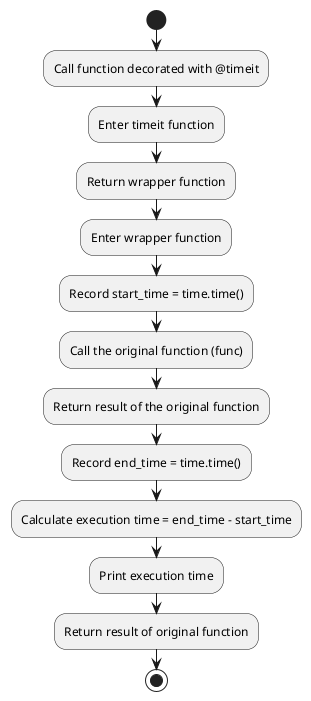 @startuml
start

:Call function decorated with @timeit;
:Enter timeit function;
:Return wrapper function;

:Enter wrapper function;
:Record start_time = time.time();

:Call the original function (func);
:Return result of the original function;

:Record end_time = time.time();
:Calculate execution time = end_time - start_time;
:Print execution time;

:Return result of original function;
stop
@enduml
